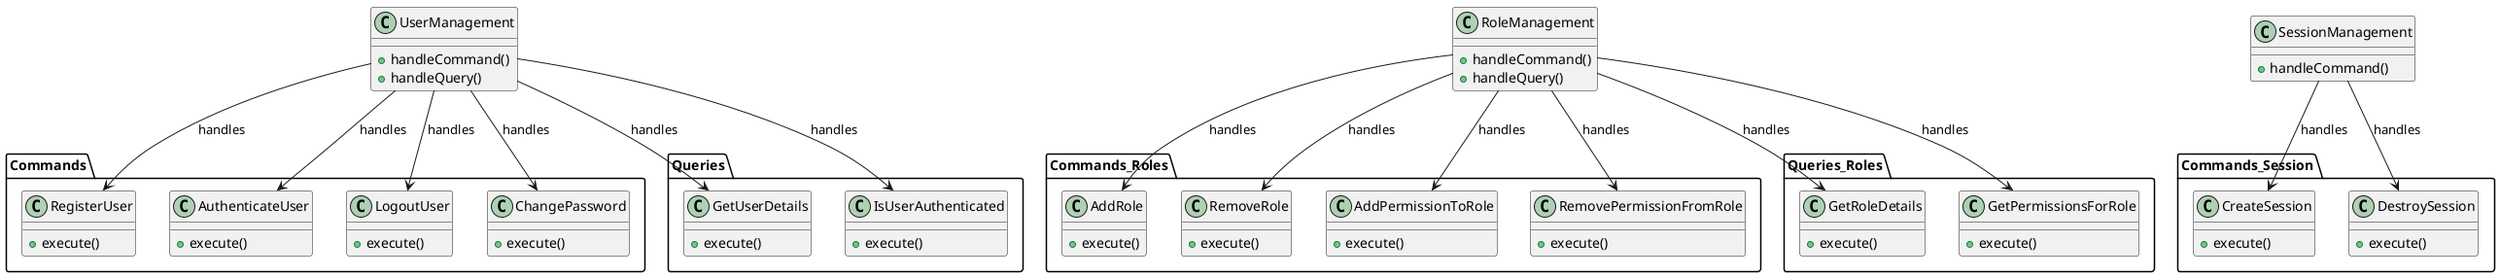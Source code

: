 @startuml

package "Commands" {
  class RegisterUser {
    +execute()
  }
  class AuthenticateUser {
    +execute()
  }
  class LogoutUser {
    +execute()
  }
  class ChangePassword {
    +execute()
  }
}

package "Queries" {
  class GetUserDetails {
    +execute()
  }
  class IsUserAuthenticated {
    +execute()
  }
}

class UserManagement {
  +handleCommand()
  +handleQuery()
}

UserManagement --> RegisterUser : handles
UserManagement --> AuthenticateUser : handles
UserManagement --> LogoutUser : handles
UserManagement --> ChangePassword : handles

UserManagement --> GetUserDetails : handles
UserManagement --> IsUserAuthenticated : handles

package "Commands_Roles" {
  class AddRole {
    +execute()
  }
  class RemoveRole {
    +execute()
  }
  class AddPermissionToRole {
    +execute()
  }
  class RemovePermissionFromRole {
    +execute()
  }
}

package "Queries_Roles" {
  class GetRoleDetails {
    +execute()
  }
  class GetPermissionsForRole {
    +execute()
  }
}

class RoleManagement {
  +handleCommand()
  +handleQuery()
}

RoleManagement --> AddRole : handles
RoleManagement --> RemoveRole : handles
RoleManagement --> AddPermissionToRole : handles
RoleManagement --> RemovePermissionFromRole : handles

RoleManagement --> GetRoleDetails : handles
RoleManagement --> GetPermissionsForRole : handles

package "Commands_Session" {
  class CreateSession {
    +execute()
  }
  class DestroySession {
    +execute()
  }
}

class SessionManagement {
  +handleCommand()
}

SessionManagement --> CreateSession : handles
SessionManagement --> DestroySession : handles

@enduml